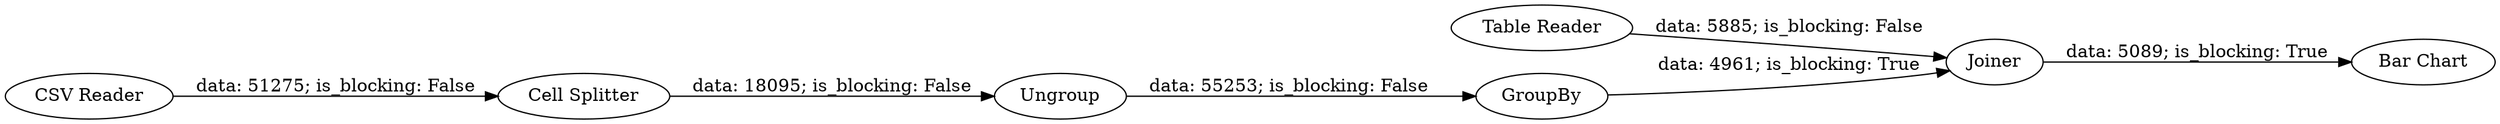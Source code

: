 digraph {
	"5380457204421729753_4" [label="Cell Splitter"]
	"5380457204421729753_7" [label=Joiner]
	"5380457204421729753_5" [label=Ungroup]
	"5380457204421729753_6" [label=GroupBy]
	"5380457204421729753_2" [label="Table Reader"]
	"5380457204421729753_8" [label="Bar Chart"]
	"5380457204421729753_1" [label="CSV Reader"]
	"5380457204421729753_6" -> "5380457204421729753_7" [label="data: 4961; is_blocking: True"]
	"5380457204421729753_1" -> "5380457204421729753_4" [label="data: 51275; is_blocking: False"]
	"5380457204421729753_2" -> "5380457204421729753_7" [label="data: 5885; is_blocking: False"]
	"5380457204421729753_7" -> "5380457204421729753_8" [label="data: 5089; is_blocking: True"]
	"5380457204421729753_5" -> "5380457204421729753_6" [label="data: 55253; is_blocking: False"]
	"5380457204421729753_4" -> "5380457204421729753_5" [label="data: 18095; is_blocking: False"]
	rankdir=LR
}
